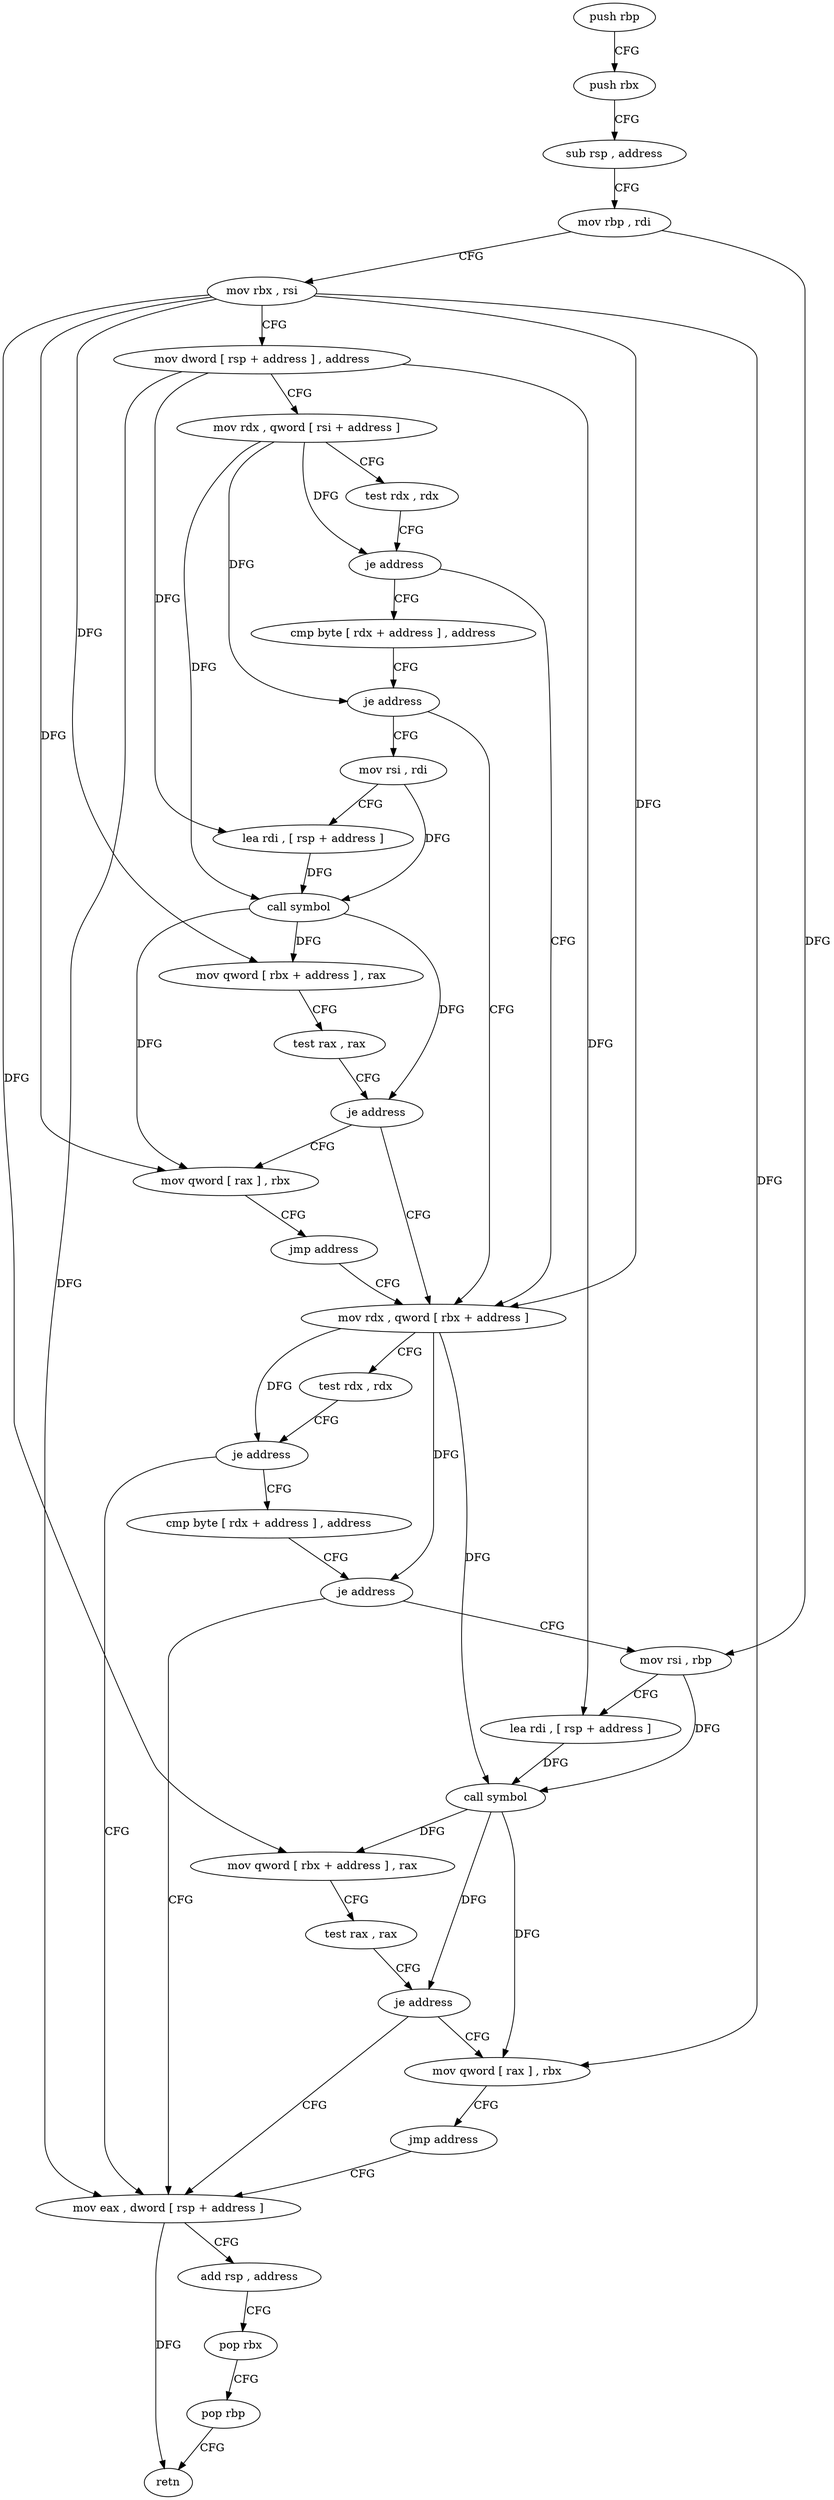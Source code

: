 digraph "func" {
"4322084" [label = "push rbp" ]
"4322085" [label = "push rbx" ]
"4322086" [label = "sub rsp , address" ]
"4322090" [label = "mov rbp , rdi" ]
"4322093" [label = "mov rbx , rsi" ]
"4322096" [label = "mov dword [ rsp + address ] , address" ]
"4322104" [label = "mov rdx , qword [ rsi + address ]" ]
"4322108" [label = "test rdx , rdx" ]
"4322111" [label = "je address" ]
"4322119" [label = "mov rdx , qword [ rbx + address ]" ]
"4322113" [label = "cmp byte [ rdx + address ] , address" ]
"4322123" [label = "test rdx , rdx" ]
"4322126" [label = "je address" ]
"4322134" [label = "mov eax , dword [ rsp + address ]" ]
"4322128" [label = "cmp byte [ rdx + address ] , address" ]
"4322117" [label = "je address" ]
"4322145" [label = "mov rsi , rdi" ]
"4322138" [label = "add rsp , address" ]
"4322142" [label = "pop rbx" ]
"4322143" [label = "pop rbp" ]
"4322144" [label = "retn" ]
"4322132" [label = "je address" ]
"4322172" [label = "mov rsi , rbp" ]
"4322148" [label = "lea rdi , [ rsp + address ]" ]
"4322153" [label = "call symbol" ]
"4322158" [label = "mov qword [ rbx + address ] , rax" ]
"4322162" [label = "test rax , rax" ]
"4322165" [label = "je address" ]
"4322167" [label = "mov qword [ rax ] , rbx" ]
"4322175" [label = "lea rdi , [ rsp + address ]" ]
"4322180" [label = "call symbol" ]
"4322185" [label = "mov qword [ rbx + address ] , rax" ]
"4322189" [label = "test rax , rax" ]
"4322192" [label = "je address" ]
"4322194" [label = "mov qword [ rax ] , rbx" ]
"4322170" [label = "jmp address" ]
"4322197" [label = "jmp address" ]
"4322084" -> "4322085" [ label = "CFG" ]
"4322085" -> "4322086" [ label = "CFG" ]
"4322086" -> "4322090" [ label = "CFG" ]
"4322090" -> "4322093" [ label = "CFG" ]
"4322090" -> "4322172" [ label = "DFG" ]
"4322093" -> "4322096" [ label = "CFG" ]
"4322093" -> "4322119" [ label = "DFG" ]
"4322093" -> "4322158" [ label = "DFG" ]
"4322093" -> "4322185" [ label = "DFG" ]
"4322093" -> "4322167" [ label = "DFG" ]
"4322093" -> "4322194" [ label = "DFG" ]
"4322096" -> "4322104" [ label = "CFG" ]
"4322096" -> "4322134" [ label = "DFG" ]
"4322096" -> "4322148" [ label = "DFG" ]
"4322096" -> "4322175" [ label = "DFG" ]
"4322104" -> "4322108" [ label = "CFG" ]
"4322104" -> "4322111" [ label = "DFG" ]
"4322104" -> "4322117" [ label = "DFG" ]
"4322104" -> "4322153" [ label = "DFG" ]
"4322108" -> "4322111" [ label = "CFG" ]
"4322111" -> "4322119" [ label = "CFG" ]
"4322111" -> "4322113" [ label = "CFG" ]
"4322119" -> "4322123" [ label = "CFG" ]
"4322119" -> "4322126" [ label = "DFG" ]
"4322119" -> "4322132" [ label = "DFG" ]
"4322119" -> "4322180" [ label = "DFG" ]
"4322113" -> "4322117" [ label = "CFG" ]
"4322123" -> "4322126" [ label = "CFG" ]
"4322126" -> "4322134" [ label = "CFG" ]
"4322126" -> "4322128" [ label = "CFG" ]
"4322134" -> "4322138" [ label = "CFG" ]
"4322134" -> "4322144" [ label = "DFG" ]
"4322128" -> "4322132" [ label = "CFG" ]
"4322117" -> "4322145" [ label = "CFG" ]
"4322117" -> "4322119" [ label = "CFG" ]
"4322145" -> "4322148" [ label = "CFG" ]
"4322145" -> "4322153" [ label = "DFG" ]
"4322138" -> "4322142" [ label = "CFG" ]
"4322142" -> "4322143" [ label = "CFG" ]
"4322143" -> "4322144" [ label = "CFG" ]
"4322132" -> "4322172" [ label = "CFG" ]
"4322132" -> "4322134" [ label = "CFG" ]
"4322172" -> "4322175" [ label = "CFG" ]
"4322172" -> "4322180" [ label = "DFG" ]
"4322148" -> "4322153" [ label = "DFG" ]
"4322153" -> "4322158" [ label = "DFG" ]
"4322153" -> "4322165" [ label = "DFG" ]
"4322153" -> "4322167" [ label = "DFG" ]
"4322158" -> "4322162" [ label = "CFG" ]
"4322162" -> "4322165" [ label = "CFG" ]
"4322165" -> "4322119" [ label = "CFG" ]
"4322165" -> "4322167" [ label = "CFG" ]
"4322167" -> "4322170" [ label = "CFG" ]
"4322175" -> "4322180" [ label = "DFG" ]
"4322180" -> "4322185" [ label = "DFG" ]
"4322180" -> "4322192" [ label = "DFG" ]
"4322180" -> "4322194" [ label = "DFG" ]
"4322185" -> "4322189" [ label = "CFG" ]
"4322189" -> "4322192" [ label = "CFG" ]
"4322192" -> "4322134" [ label = "CFG" ]
"4322192" -> "4322194" [ label = "CFG" ]
"4322194" -> "4322197" [ label = "CFG" ]
"4322170" -> "4322119" [ label = "CFG" ]
"4322197" -> "4322134" [ label = "CFG" ]
}

